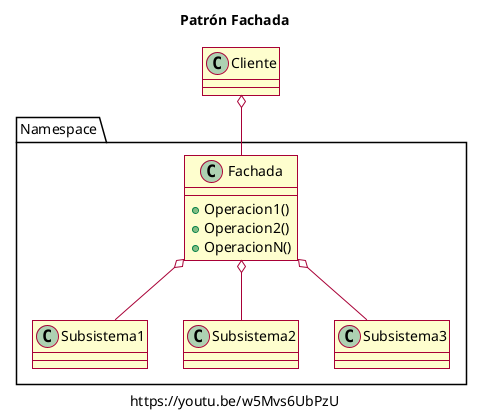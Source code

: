 @startuml Samples
    skin rose
    skinparam classFontName Calibri
    skinparam shadowing false

    title Patrón Fachada
'====================================

class Cliente



namespace Namespace {
    class Fachada {
        +Operacion1()
        +Operacion2()
        +OperacionN()
    }

    .Cliente o-- Fachada
    Fachada o-- Subsistema1
    Fachada o-- Subsistema2
    Fachada o-- Subsistema3
}

caption https://youtu.be/w5Mvs6UbPzU

@enduml